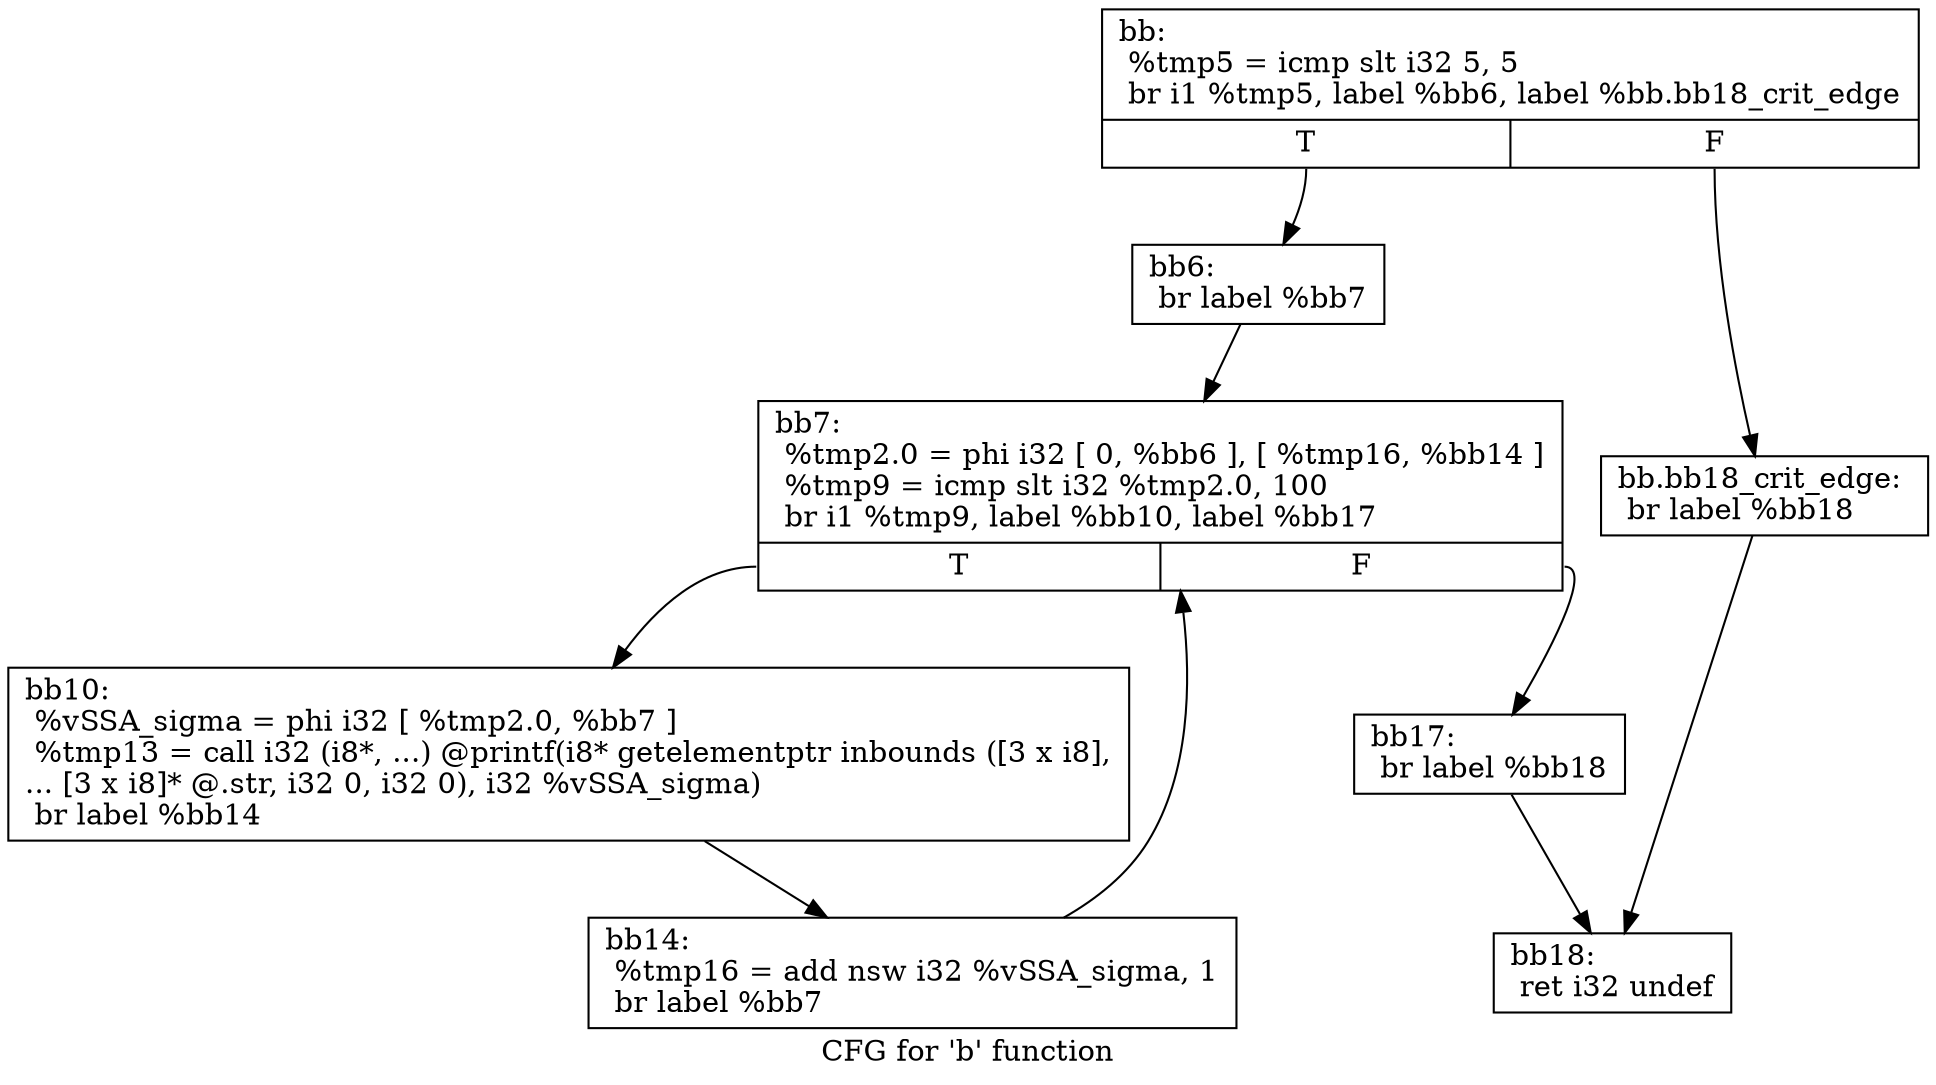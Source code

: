 digraph "CFG for 'b' function" {
        label="CFG for 'b' function";

        Node0x1343f30 [shape=record,label="{bb:\l  %tmp5 = icmp slt i32 5, 5\l  br i1 %tmp5, label %bb6, label %bb.bb18_crit_edge\l|{<s0>T|<s1>F}}"];
        Node0x1343f30:s0 -> Node0x1344790;
        Node0x1343f30:s1 -> Node0x1344830;
        Node0x1344830 [shape=record,label="{bb.bb18_crit_edge:                                \l  br label %bb18\l}"];
        Node0x1344830 -> Node0x1344960;
        Node0x1344790 [shape=record,label="{bb6:                                              \l  br label %bb7\l}"];
        Node0x1344790 -> Node0x1344a10;
        Node0x1344a10 [shape=record,label="{bb7:                                              \l  %tmp2.0 = phi i32 [ 0, %bb6 ], [ %tmp16, %bb14 ]\l  %tmp9 = icmp slt i32 %tmp2.0, 100\l  br i1 %tmp9, label %bb10, label %bb17\l|{<s0>T|<s1>F}}"];
        Node0x1344a10:s0 -> Node0x1344d50;
        Node0x1344a10:s1 -> Node0x1344e20;
        Node0x1344d50 [shape=record,label="{bb10:                                             \l  %vSSA_sigma = phi i32 [ %tmp2.0, %bb7 ]\l  %tmp13 = call i32 (i8*, ...) @printf(i8* getelementptr inbounds ([3 x i8],\l... [3 x i8]* @.str, i32 0, i32 0), i32 %vSSA_sigma)\l  br label %bb14\l}"];
        Node0x1344d50 -> Node0x1344b00;
        Node0x1344b00 [shape=record,label="{bb14:                                             \l  %tmp16 = add nsw i32 %vSSA_sigma, 1\l  br label %bb7\l}"];
        Node0x1344b00 -> Node0x1344a10;
        Node0x1344e20 [shape=record,label="{bb17:                                             \l  br label %bb18\l}"];
        Node0x1344e20 -> Node0x1344960;
        Node0x1344960 [shape=record,label="{bb18:                                             \l  ret i32 undef\l}"];
}